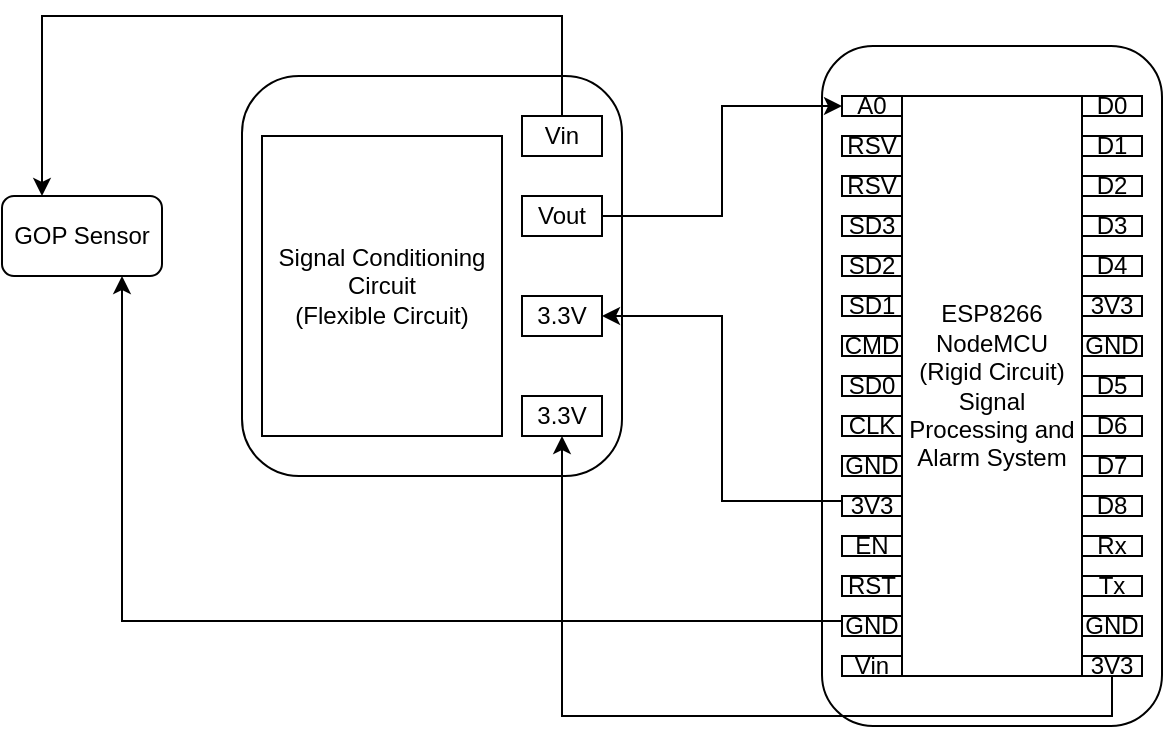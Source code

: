 <mxfile version="19.0.3" type="device"><diagram id="0GdEyH4NsQy6KOTr_H1i" name="Page-1"><mxGraphModel dx="1038" dy="649" grid="1" gridSize="10" guides="1" tooltips="1" connect="1" arrows="1" fold="1" page="1" pageScale="1" pageWidth="850" pageHeight="1100" math="0" shadow="0"><root><mxCell id="0"/><mxCell id="1" parent="0"/><mxCell id="lKjjcysZUCdXSWRoPNuN-1" value="GOP Sensor" style="rounded=1;whiteSpace=wrap;html=1;" vertex="1" parent="1"><mxGeometry x="90" y="120" width="80" height="40" as="geometry"/></mxCell><mxCell id="lKjjcysZUCdXSWRoPNuN-3" value="" style="rounded=1;whiteSpace=wrap;html=1;" vertex="1" parent="1"><mxGeometry x="210" y="60" width="190" height="200" as="geometry"/></mxCell><mxCell id="lKjjcysZUCdXSWRoPNuN-74" style="edgeStyle=orthogonalEdgeStyle;rounded=0;orthogonalLoop=1;jettySize=auto;html=1;exitX=0.5;exitY=0;exitDx=0;exitDy=0;entryX=0.25;entryY=0;entryDx=0;entryDy=0;" edge="1" parent="1" source="lKjjcysZUCdXSWRoPNuN-4" target="lKjjcysZUCdXSWRoPNuN-1"><mxGeometry relative="1" as="geometry"><Array as="points"><mxPoint x="370" y="30"/><mxPoint x="110" y="30"/></Array></mxGeometry></mxCell><mxCell id="lKjjcysZUCdXSWRoPNuN-4" value="Vin" style="rounded=0;whiteSpace=wrap;html=1;" vertex="1" parent="1"><mxGeometry x="350" y="80" width="40" height="20" as="geometry"/></mxCell><mxCell id="lKjjcysZUCdXSWRoPNuN-5" value="Vout" style="rounded=0;whiteSpace=wrap;html=1;" vertex="1" parent="1"><mxGeometry x="350" y="120" width="40" height="20" as="geometry"/></mxCell><mxCell id="lKjjcysZUCdXSWRoPNuN-6" value="3.3V" style="rounded=0;whiteSpace=wrap;html=1;" vertex="1" parent="1"><mxGeometry x="350" y="170" width="40" height="20" as="geometry"/></mxCell><mxCell id="lKjjcysZUCdXSWRoPNuN-7" value="3.3V" style="rounded=0;whiteSpace=wrap;html=1;" vertex="1" parent="1"><mxGeometry x="350" y="220" width="40" height="20" as="geometry"/></mxCell><mxCell id="lKjjcysZUCdXSWRoPNuN-12" value="" style="rounded=1;whiteSpace=wrap;html=1;" vertex="1" parent="1"><mxGeometry x="500" y="45" width="170" height="340" as="geometry"/></mxCell><mxCell id="lKjjcysZUCdXSWRoPNuN-13" value="A0" style="rounded=0;whiteSpace=wrap;html=1;" vertex="1" parent="1"><mxGeometry x="510" y="70" width="30" height="10" as="geometry"/></mxCell><mxCell id="lKjjcysZUCdXSWRoPNuN-28" value="RSV" style="rounded=0;whiteSpace=wrap;html=1;" vertex="1" parent="1"><mxGeometry x="510" y="90" width="30" height="10" as="geometry"/></mxCell><mxCell id="lKjjcysZUCdXSWRoPNuN-29" value="RSV" style="rounded=0;whiteSpace=wrap;html=1;" vertex="1" parent="1"><mxGeometry x="510" y="110" width="30" height="10" as="geometry"/></mxCell><mxCell id="lKjjcysZUCdXSWRoPNuN-30" value="SD3" style="rounded=0;whiteSpace=wrap;html=1;" vertex="1" parent="1"><mxGeometry x="510" y="130" width="30" height="10" as="geometry"/></mxCell><mxCell id="lKjjcysZUCdXSWRoPNuN-31" value="SD2" style="rounded=0;whiteSpace=wrap;html=1;" vertex="1" parent="1"><mxGeometry x="510" y="150" width="30" height="10" as="geometry"/></mxCell><mxCell id="lKjjcysZUCdXSWRoPNuN-32" value="SD1" style="rounded=0;whiteSpace=wrap;html=1;" vertex="1" parent="1"><mxGeometry x="510" y="170" width="30" height="10" as="geometry"/></mxCell><mxCell id="lKjjcysZUCdXSWRoPNuN-33" value="CMD" style="rounded=0;whiteSpace=wrap;html=1;" vertex="1" parent="1"><mxGeometry x="510" y="190" width="30" height="10" as="geometry"/></mxCell><mxCell id="lKjjcysZUCdXSWRoPNuN-34" value="SD0" style="rounded=0;whiteSpace=wrap;html=1;" vertex="1" parent="1"><mxGeometry x="510" y="210" width="30" height="10" as="geometry"/></mxCell><mxCell id="lKjjcysZUCdXSWRoPNuN-35" value="CLK" style="rounded=0;whiteSpace=wrap;html=1;" vertex="1" parent="1"><mxGeometry x="510" y="230" width="30" height="10" as="geometry"/></mxCell><mxCell id="lKjjcysZUCdXSWRoPNuN-36" value="GND" style="rounded=0;whiteSpace=wrap;html=1;" vertex="1" parent="1"><mxGeometry x="510" y="250" width="30" height="10" as="geometry"/></mxCell><mxCell id="lKjjcysZUCdXSWRoPNuN-70" style="edgeStyle=orthogonalEdgeStyle;rounded=0;orthogonalLoop=1;jettySize=auto;html=1;exitX=0;exitY=0.25;exitDx=0;exitDy=0;entryX=1;entryY=0.5;entryDx=0;entryDy=0;" edge="1" parent="1" source="lKjjcysZUCdXSWRoPNuN-37" target="lKjjcysZUCdXSWRoPNuN-6"><mxGeometry relative="1" as="geometry"/></mxCell><mxCell id="lKjjcysZUCdXSWRoPNuN-37" value="3V3" style="rounded=0;whiteSpace=wrap;html=1;" vertex="1" parent="1"><mxGeometry x="510" y="270" width="30" height="10" as="geometry"/></mxCell><mxCell id="lKjjcysZUCdXSWRoPNuN-38" value="EN" style="rounded=0;whiteSpace=wrap;html=1;" vertex="1" parent="1"><mxGeometry x="510" y="290" width="30" height="10" as="geometry"/></mxCell><mxCell id="lKjjcysZUCdXSWRoPNuN-39" value="RST" style="rounded=0;whiteSpace=wrap;html=1;" vertex="1" parent="1"><mxGeometry x="510" y="310" width="30" height="10" as="geometry"/></mxCell><mxCell id="lKjjcysZUCdXSWRoPNuN-75" style="edgeStyle=orthogonalEdgeStyle;rounded=0;orthogonalLoop=1;jettySize=auto;html=1;exitX=0;exitY=0.25;exitDx=0;exitDy=0;entryX=0.75;entryY=1;entryDx=0;entryDy=0;" edge="1" parent="1" source="lKjjcysZUCdXSWRoPNuN-40" target="lKjjcysZUCdXSWRoPNuN-1"><mxGeometry relative="1" as="geometry"/></mxCell><mxCell id="lKjjcysZUCdXSWRoPNuN-40" value="GND" style="rounded=0;whiteSpace=wrap;html=1;" vertex="1" parent="1"><mxGeometry x="510" y="330" width="30" height="10" as="geometry"/></mxCell><mxCell id="lKjjcysZUCdXSWRoPNuN-41" value="Vin" style="rounded=0;whiteSpace=wrap;html=1;" vertex="1" parent="1"><mxGeometry x="510" y="350" width="30" height="10" as="geometry"/></mxCell><mxCell id="lKjjcysZUCdXSWRoPNuN-46" value="D0" style="rounded=0;whiteSpace=wrap;html=1;" vertex="1" parent="1"><mxGeometry x="630" y="70" width="30" height="10" as="geometry"/></mxCell><mxCell id="lKjjcysZUCdXSWRoPNuN-47" value="D1" style="rounded=0;whiteSpace=wrap;html=1;" vertex="1" parent="1"><mxGeometry x="630" y="90" width="30" height="10" as="geometry"/></mxCell><mxCell id="lKjjcysZUCdXSWRoPNuN-48" value="D2" style="rounded=0;whiteSpace=wrap;html=1;" vertex="1" parent="1"><mxGeometry x="630" y="110" width="30" height="10" as="geometry"/></mxCell><mxCell id="lKjjcysZUCdXSWRoPNuN-49" value="D3" style="rounded=0;whiteSpace=wrap;html=1;" vertex="1" parent="1"><mxGeometry x="630" y="130" width="30" height="10" as="geometry"/></mxCell><mxCell id="lKjjcysZUCdXSWRoPNuN-51" value="D4" style="rounded=0;whiteSpace=wrap;html=1;" vertex="1" parent="1"><mxGeometry x="630" y="150" width="30" height="10" as="geometry"/></mxCell><mxCell id="lKjjcysZUCdXSWRoPNuN-52" value="3V3" style="rounded=0;whiteSpace=wrap;html=1;" vertex="1" parent="1"><mxGeometry x="630" y="170" width="30" height="10" as="geometry"/></mxCell><mxCell id="lKjjcysZUCdXSWRoPNuN-53" value="GND" style="rounded=0;whiteSpace=wrap;html=1;" vertex="1" parent="1"><mxGeometry x="630" y="190" width="30" height="10" as="geometry"/></mxCell><mxCell id="lKjjcysZUCdXSWRoPNuN-54" value="D5" style="rounded=0;whiteSpace=wrap;html=1;" vertex="1" parent="1"><mxGeometry x="630" y="210" width="30" height="10" as="geometry"/></mxCell><mxCell id="lKjjcysZUCdXSWRoPNuN-56" value="D6" style="rounded=0;whiteSpace=wrap;html=1;" vertex="1" parent="1"><mxGeometry x="630" y="230" width="30" height="10" as="geometry"/></mxCell><mxCell id="lKjjcysZUCdXSWRoPNuN-57" value="D7" style="rounded=0;whiteSpace=wrap;html=1;" vertex="1" parent="1"><mxGeometry x="630" y="250" width="30" height="10" as="geometry"/></mxCell><mxCell id="lKjjcysZUCdXSWRoPNuN-58" value="D8" style="rounded=0;whiteSpace=wrap;html=1;" vertex="1" parent="1"><mxGeometry x="630" y="270" width="30" height="10" as="geometry"/></mxCell><mxCell id="lKjjcysZUCdXSWRoPNuN-59" value="Rx" style="rounded=0;whiteSpace=wrap;html=1;" vertex="1" parent="1"><mxGeometry x="630" y="290" width="30" height="10" as="geometry"/></mxCell><mxCell id="lKjjcysZUCdXSWRoPNuN-60" value="Tx" style="rounded=0;whiteSpace=wrap;html=1;" vertex="1" parent="1"><mxGeometry x="630" y="310" width="30" height="10" as="geometry"/></mxCell><mxCell id="lKjjcysZUCdXSWRoPNuN-61" value="GND" style="rounded=0;whiteSpace=wrap;html=1;" vertex="1" parent="1"><mxGeometry x="630" y="330" width="30" height="10" as="geometry"/></mxCell><mxCell id="lKjjcysZUCdXSWRoPNuN-69" style="edgeStyle=orthogonalEdgeStyle;rounded=0;orthogonalLoop=1;jettySize=auto;html=1;exitX=0.5;exitY=1;exitDx=0;exitDy=0;entryX=0.5;entryY=1;entryDx=0;entryDy=0;" edge="1" parent="1" source="lKjjcysZUCdXSWRoPNuN-62" target="lKjjcysZUCdXSWRoPNuN-7"><mxGeometry relative="1" as="geometry"><mxPoint x="370" y="430" as="targetPoint"/></mxGeometry></mxCell><mxCell id="lKjjcysZUCdXSWRoPNuN-62" value="3V3" style="rounded=0;whiteSpace=wrap;html=1;" vertex="1" parent="1"><mxGeometry x="630" y="350" width="30" height="10" as="geometry"/></mxCell><mxCell id="lKjjcysZUCdXSWRoPNuN-65" value="Signal Conditioning&lt;br&gt;Circuit&lt;br&gt;(Flexible Circuit)" style="rounded=0;whiteSpace=wrap;html=1;" vertex="1" parent="1"><mxGeometry x="220" y="90" width="120" height="150" as="geometry"/></mxCell><mxCell id="lKjjcysZUCdXSWRoPNuN-76" value="ESP8266&lt;br&gt;NodeMCU&lt;br&gt;(Rigid Circuit)&lt;br&gt;Signal Processing and Alarm System" style="rounded=0;whiteSpace=wrap;html=1;" vertex="1" parent="1"><mxGeometry x="540" y="70" width="90" height="290" as="geometry"/></mxCell><mxCell id="lKjjcysZUCdXSWRoPNuN-79" style="edgeStyle=orthogonalEdgeStyle;rounded=0;orthogonalLoop=1;jettySize=auto;html=1;exitX=1;exitY=0.5;exitDx=0;exitDy=0;entryX=0;entryY=0.5;entryDx=0;entryDy=0;" edge="1" parent="1" source="lKjjcysZUCdXSWRoPNuN-5" target="lKjjcysZUCdXSWRoPNuN-13"><mxGeometry relative="1" as="geometry"/></mxCell></root></mxGraphModel></diagram></mxfile>